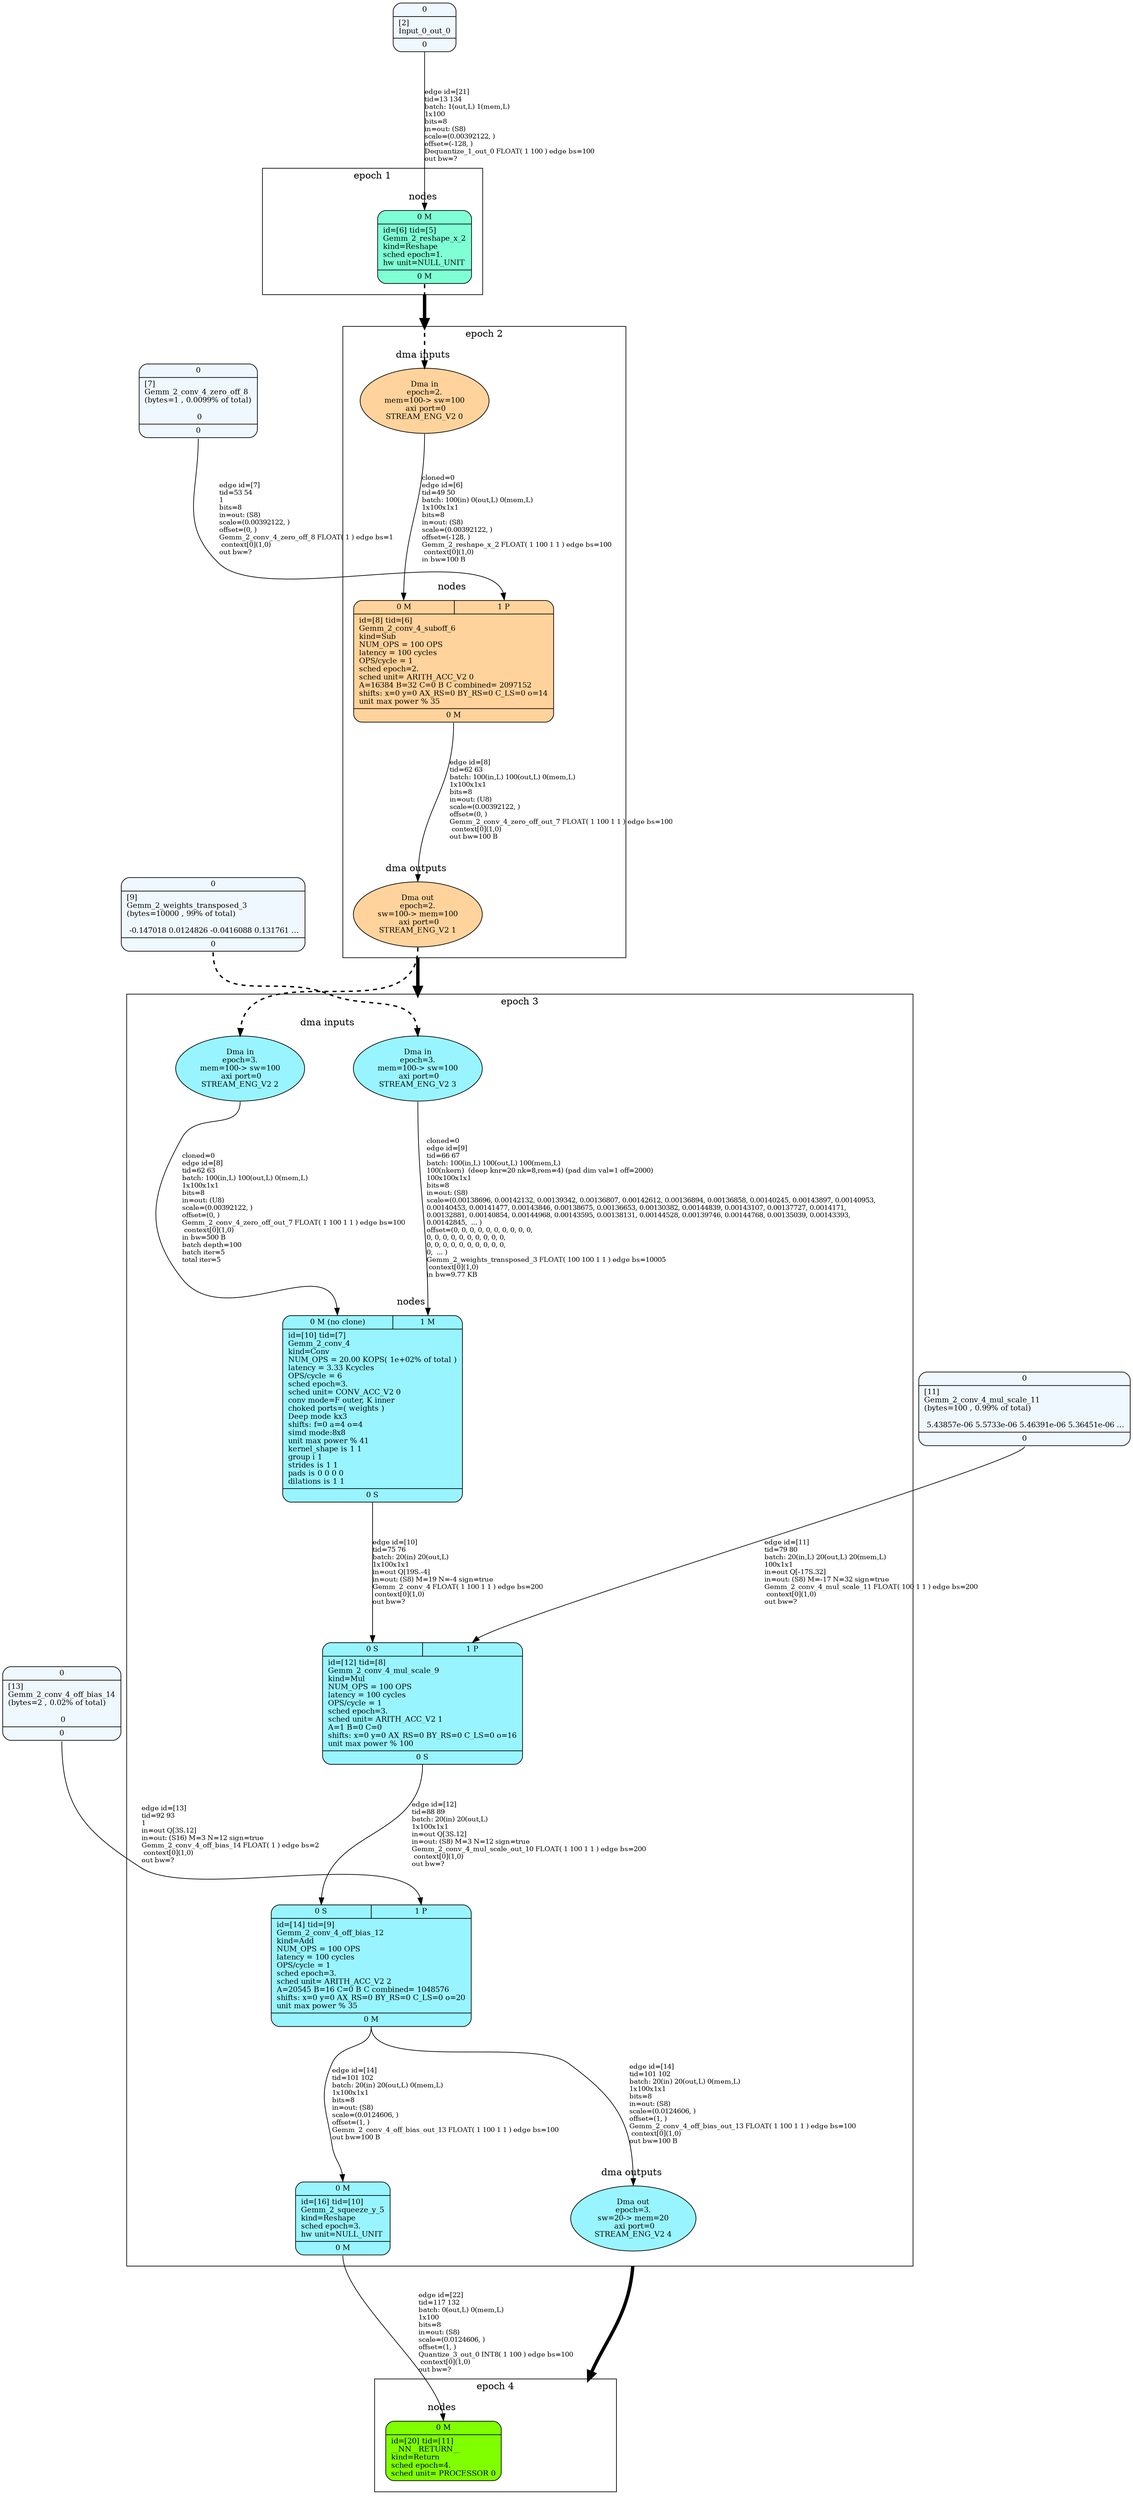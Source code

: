 digraph G {
graph [ fontsize=11 ];
node [ fontsize=11 ];
edge [ fontsize=10 ];
rankdir=BU
ranksep=1.5
nodesep=1
splines=spline
compound=true
Graphinfo [ label="" shape=plaintext, style=rounded, color=black, fontname="Arial-Bold" ];
subgraph cluster_1 { label="epoch 1"; fontsize=14; 
subgraph cluster_1_nodes { label="nodes "; peripheries=0;
Gemm_2_reshape_x_2 ;  }

subgraph cluster_dma_1_in { label=""; peripheries=0;
dummy_1[ style=invis ];  };
 }
subgraph cluster_2 { label="epoch 2"; fontsize=14; 
subgraph cluster_2_nodes { label="nodes "; peripheries=0;
Gemm_2_conv_4_suboff_6 ;  }

subgraph cluster_dma_2_in { label="dma inputs "; peripheries=0;
dma_0i2 ;  };

subgraph cluster_dma_2_out { label="dma outputs "; peripheries=0;
dma_1i2 ;  }
 }
Gemm_2_reshape_x_2:s -> dma_0i2:n [ltail="cluster_1" lhead=cluster_2 strength=1000 penwidth=5];
subgraph cluster_3 { label="epoch 3"; fontsize=14; 
subgraph cluster_3_nodes { label="nodes "; peripheries=0;
Gemm_2_conv_4 ; Gemm_2_conv_4_mul_scale_9 ; Gemm_2_conv_4_off_bias_12 ; Gemm_2_squeeze_y_5 ;  }

subgraph cluster_dma_3_in { label="dma inputs "; peripheries=0;
dma_3i3 ; dma_2i3 ;  };

subgraph cluster_dma_3_out { label="dma outputs "; peripheries=0;
dma_4i3 ;  }
 }
dma_1i2:s -> dma_3i3:n [ltail="cluster_2" lhead=cluster_3 strength=1000 penwidth=5];
subgraph cluster_4 { label="epoch 4"; fontsize=14; 
subgraph cluster_4_nodes { label="nodes "; peripheries=0;
__NN__RETURN__ ;  }

subgraph cluster_dma_4_in { label=""; peripheries=0;
dummy_4[ style=invis ];  };
 }
dma_4i3:s -> dummy_4:n [ltail="cluster_3" lhead=cluster_4 strength=1000 penwidth=5];
Gemm_2_conv_4_off_bias_14 [ label="{ { <i0> 0} |  [13]\lGemm_2_conv_4_off_bias_14\l(bytes=2 , 0.02% of total)\l\l 0 | { <o0> 0} }", shape=record, fillcolor="aliceblue", style="rounded,filled"  ] ;
Input_0_out_0 [ label="{ { <i0> 0} |  [2]\lInput_0_out_0 | { <o0> 0} }", shape=record, fillcolor="aliceblue", style="rounded,filled"  ] ;
Gemm_2_weights_transposed_3 [ label="{ { <i0> 0} |  [9]\lGemm_2_weights_transposed_3\l(bytes=10000 , 99% of total)\l\l -0.147018 0.0124826 -0.0416088 0.131761 ... | { <o0> 0} }", shape=record, fillcolor="aliceblue", style="rounded,filled"  ] ;
Gemm_2_conv_4_mul_scale_11 [ label="{ { <i0> 0} |  [11]\lGemm_2_conv_4_mul_scale_11\l(bytes=100 , 0.99% of total)\l\l 5.43857e-06 5.5733e-06 5.46391e-06 5.36451e-06 ... | { <o0> 0} }", shape=record, fillcolor="aliceblue", style="rounded,filled"  ] ;
Gemm_2_conv_4_zero_off_8 [ label="{ { <i0> 0} |  [7]\lGemm_2_conv_4_zero_off_8\l(bytes=1 , 0.0099% of total)\l\l 0 | { <o0> 0} }", shape=record, fillcolor="aliceblue", style="rounded,filled"  ] ;
Gemm_2_reshape_x_2 [ label="{ { < i0>  0 M } | id=[6] tid=[5]\lGemm_2_reshape_x_2\lkind=Reshape\lsched epoch=1.\lhw unit=NULL_UNIT\l | { < o0>  0 M } }", shape=record, fillcolor="aquamarine", style="rounded,filled"  ] ;
dma_1i2 [ label="Dma out\nepoch=2.\nsw=100-> mem=100
 axi port=0\nSTREAM_ENG_V2 1", shape=ellipse, width=0.1, fillcolor="burlywood1", style="rounded,filled"  ]
Gemm_2_conv_4_suboff_6:o0:s->dma_1i2:n [ label="edge id=[8]\ltid=62 63\lbatch: 100(in,L) 100(out,L) 0(mem,L) \l1x100x1x1\lbits=8\lin=out: (U8)\lscale=(0.00392122, )\loffset=(0, )\lGemm_2_conv_4_zero_off_out_7 FLOAT( 1 100 1 1 ) edge bs=100\l context[0](1,0)\lout bw=100 B\l" ]; 
dma_0i2 [ label="Dma in\nepoch=2.\nmem=100-> sw=100
 axi port=0\nSTREAM_ENG_V2 0", shape=ellipse, width=0.1, fillcolor="burlywood1", style="rounded,filled"  ]
Gemm_2_conv_4_suboff_6 [ label="{ { < i0>  0 M  | < i1>  1 P } | id=[8] tid=[6]\lGemm_2_conv_4_suboff_6\lkind=Sub\lNUM_OPS = 100 OPS\llatency = 100 cycles\lOPS/cycle = 1\lsched epoch=2.\lsched unit= ARITH_ACC_V2 0\lA=16384 B=32 C=0 B C combined= 2097152\lshifts: x=0 y=0 AX_RS=0 BY_RS=0 C_LS=0 o=14\lunit max power % 35\l | { < o0>  0 M } }", shape=record, fillcolor="burlywood1", style="rounded,filled"  ] ;
dma_2i3 [ label="Dma in\nepoch=3.\nmem=100-> sw=100
 axi port=0\nSTREAM_ENG_V2 2", shape=ellipse, width=0.1, fillcolor="cadetblue1", style="rounded,filled"  ]
dma_3i3 [ label="Dma in\nepoch=3.\nmem=100-> sw=100
 axi port=0\nSTREAM_ENG_V2 3", shape=ellipse, width=0.1, fillcolor="cadetblue1", style="rounded,filled"  ]
Gemm_2_conv_4 [ label="{ { < i0>  0 M (no clone)  | < i1>  1 M } | id=[10] tid=[7]\lGemm_2_conv_4\lkind=Conv\lNUM_OPS = 20.00 KOPS( 1e+02% of total )\llatency = 3.33 Kcycles\lOPS/cycle = 6\lsched epoch=3.\lsched unit= CONV_ACC_V2 0\lconv mode=F outer, K inner\lchoked ports=( weights  )\lDeep mode kx3\lshifts: f=0 a=4 o=4\lsimd mode:8x8\lunit max power % 41\lkernel_shape is 1 1\lgroup i 1\lstrides is 1 1\lpads is 0 0 0 0\ldilations is 1 1\l | { < o0>  0 S } }", shape=record, fillcolor="cadetblue1", style="rounded,filled"  ] ;
Gemm_2_conv_4_mul_scale_9 [ label="{ { < i0>  0 S  | < i1>  1 P } | id=[12] tid=[8]\lGemm_2_conv_4_mul_scale_9\lkind=Mul\lNUM_OPS = 100 OPS\llatency = 100 cycles\lOPS/cycle = 1\lsched epoch=3.\lsched unit= ARITH_ACC_V2 1\lA=1 B=0 C=0\lshifts: x=0 y=0 AX_RS=0 BY_RS=0 C_LS=0 o=16\lunit max power % 100\l | { < o0>  0 S } }", shape=record, fillcolor="cadetblue1", style="rounded,filled"  ] ;
dma_4i3 [ label="Dma out\nepoch=3.\nsw=20-> mem=20
 axi port=0\nSTREAM_ENG_V2 4", shape=ellipse, width=0.1, fillcolor="cadetblue1", style="rounded,filled"  ]
Gemm_2_conv_4_off_bias_12:o0:s->dma_4i3:n [ label="edge id=[14]\ltid=101 102\lbatch: 20(in) 20(out,L) 0(mem,L) \l1x100x1x1\lbits=8\lin=out: (S8)\lscale=(0.0124606, )\loffset=(1, )\lGemm_2_conv_4_off_bias_out_13 FLOAT( 1 100 1 1 ) edge bs=100\l context[0](1,0)\lout bw=100 B\l" ]; 
Gemm_2_conv_4_off_bias_12 [ label="{ { < i0>  0 S  | < i1>  1 P } | id=[14] tid=[9]\lGemm_2_conv_4_off_bias_12\lkind=Add\lNUM_OPS = 100 OPS\llatency = 100 cycles\lOPS/cycle = 1\lsched epoch=3.\lsched unit= ARITH_ACC_V2 2\lA=20545 B=16 C=0 B C combined= 1048576\lshifts: x=0 y=0 AX_RS=0 BY_RS=0 C_LS=0 o=20\lunit max power % 35\l | { < o0>  0 M } }", shape=record, fillcolor="cadetblue1", style="rounded,filled"  ] ;
Gemm_2_squeeze_y_5 [ label="{ { < i0>  0 M } | id=[16] tid=[10]\lGemm_2_squeeze_y_5\lkind=Reshape\lsched epoch=3.\lhw unit=NULL_UNIT\l | { < o0>  0 M } }", shape=record, fillcolor="cadetblue1", style="rounded,filled"  ] ;
__NN__RETURN__ [ label="{ { < i0>  0 M } | id=[20] tid=[11]\l__NN__RETURN__\lkind=Return\lsched epoch=4.\lsched unit= PROCESSOR 0\l}", shape=record, fillcolor="chartreuse", style="rounded,filled"  ] ;
Gemm_2_reshape_x_2:o0:s->dma_0i2:n [ penwidth=2, style=dashed  ]; 
dma_0i2:s->Gemm_2_conv_4_suboff_6:i0:n [ label="cloned=0\ledge id=[6]\ltid=49 50\lbatch: 100(in) 0(out,L) 0(mem,L) \l1x100x1x1\lbits=8\lin=out: (S8)\lscale=(0.00392122, )\loffset=(-128, )\lGemm_2_reshape_x_2 FLOAT( 1 100 1 1 ) edge bs=100\l context[0](1,0)\lin bw=100 B\l"   ]; 
Gemm_2_conv_4_zero_off_8:o0:s->Gemm_2_conv_4_suboff_6:i1:n [ label="edge id=[7]\ltid=53 54\l1\lbits=8\lin=out: (S8)\lscale=(0.00392122, )\loffset=(0, )\lGemm_2_conv_4_zero_off_8 FLOAT( 1 ) edge bs=1\l context[0](1,0)\lout bw=?\l" ]; 
dma_1i2:s->dma_2i3:n [ penwidth=2, style=dashed  ]; 
dma_2i3:s->Gemm_2_conv_4:i0:n [ label="cloned=0\ledge id=[8]\ltid=62 63\lbatch: 100(in,L) 100(out,L) 0(mem,L) \l1x100x1x1\lbits=8\lin=out: (U8)\lscale=(0.00392122, )\loffset=(0, )\lGemm_2_conv_4_zero_off_out_7 FLOAT( 1 100 1 1 ) edge bs=100\l context[0](1,0)\lin bw=500 B\lbatch depth=100\lbatch iter=5\ltotal iter=5\l"   ]; 
Gemm_2_weights_transposed_3:o0:s->dma_3i3:n [ penwidth=2, style=dashed  ]; 
dma_3i3:s->Gemm_2_conv_4:i1:n [ label="cloned=0\ledge id=[9]\ltid=66 67\lbatch: 100(in,L) 100(out,L) 100(mem,L) \l100(nkern)  (deep knr=20 nk=8,rem=4) (pad dim val=1 off=2000)\l100x100x1x1\lbits=8\lin=out: (S8)\lscale=(0.00138696, 0.00142132, 0.00139342, 0.00136807, 0.00142612, 0.00136894, 0.00136858, 0.00140245, 0.00143897, 0.00140953, \l0.00140453, 0.00141477, 0.00143846, 0.00138675, 0.00136653, 0.00130382, 0.00144839, 0.00143107, 0.00137727, 0.0014171, \l0.00132881, 0.00140854, 0.00144968, 0.00143595, 0.00138131, 0.00144528, 0.00139746, 0.00144768, 0.00135039, 0.00143393, \l0.00142845,  ... )\loffset=(0, 0, 0, 0, 0, 0, 0, 0, 0, 0, \l0, 0, 0, 0, 0, 0, 0, 0, 0, 0, \l0, 0, 0, 0, 0, 0, 0, 0, 0, 0, \l0,  ... )\lGemm_2_weights_transposed_3 FLOAT( 100 100 1 1 ) edge bs=10005\l context[0](1,0)\lin bw=9.77 KB\l"   ]; 
Gemm_2_conv_4:o0:s->Gemm_2_conv_4_mul_scale_9:i0:n [ label="edge id=[10]\ltid=75 76\lbatch: 20(in) 20(out,L) \l1x100x1x1\lin=out Q[19S.-4]\lin=out: (S8) M=19 N=-4 sign=true\lGemm_2_conv_4 FLOAT( 1 100 1 1 ) edge bs=200\l context[0](1,0)\lout bw=?\l" ]; 
Gemm_2_conv_4_mul_scale_11:o0:s->Gemm_2_conv_4_mul_scale_9:i1:n [ label="edge id=[11]\ltid=79 80\lbatch: 20(in,L) 20(out,L) 20(mem,L) \l100x1x1\lin=out Q[-17S.32]\lin=out: (S8) M=-17 N=32 sign=true\lGemm_2_conv_4_mul_scale_11 FLOAT( 100 1 1 ) edge bs=200\l context[0](1,0)\lout bw=?\l" ]; 
Gemm_2_conv_4_mul_scale_9:o0:s->Gemm_2_conv_4_off_bias_12:i0:n [ label="edge id=[12]\ltid=88 89\lbatch: 20(in) 20(out,L) \l1x100x1x1\lin=out Q[3S.12]\lin=out: (S8) M=3 N=12 sign=true\lGemm_2_conv_4_mul_scale_out_10 FLOAT( 1 100 1 1 ) edge bs=200\l context[0](1,0)\lout bw=?\l" ]; 
Gemm_2_conv_4_off_bias_14:o0:s->Gemm_2_conv_4_off_bias_12:i1:n [ label="edge id=[13]\ltid=92 93\l1\lin=out Q[3S.12]\lin=out: (S16) M=3 N=12 sign=true\lGemm_2_conv_4_off_bias_14 FLOAT( 1 ) edge bs=2\l context[0](1,0)\lout bw=?\l" ]; 
Gemm_2_conv_4_off_bias_12:o0:s->Gemm_2_squeeze_y_5:i0:n [ label="edge id=[14]\ltid=101 102\lbatch: 20(in) 20(out,L) 0(mem,L) \l1x100x1x1\lbits=8\lin=out: (S8)\lscale=(0.0124606, )\loffset=(1, )\lGemm_2_conv_4_off_bias_out_13 FLOAT( 1 100 1 1 ) edge bs=100\lout bw=100 B\l" ]; 
Input_0_out_0:o0:s->Gemm_2_reshape_x_2:i0:n [ label="edge id=[21]\ltid=13 134\lbatch: 1(out,L) 1(mem,L) \l1x100\lbits=8\lin=out: (S8)\lscale=(0.00392122, )\loffset=(-128, )\lDequantize_1_out_0 FLOAT( 1 100 ) edge bs=100\lout bw=?\l" ]; 
Gemm_2_squeeze_y_5:o0:s->__NN__RETURN__:i0:n [ label="edge id=[22]\ltid=117 132\lbatch: 0(out,L) 0(mem,L) \l1x100\lbits=8\lin=out: (S8)\lscale=(0.0124606, )\loffset=(1, )\lQuantize_3_out_0 INT8( 1 100 ) edge bs=100\l context[0](1,0)\lout bw=?\l" ]; 
}
